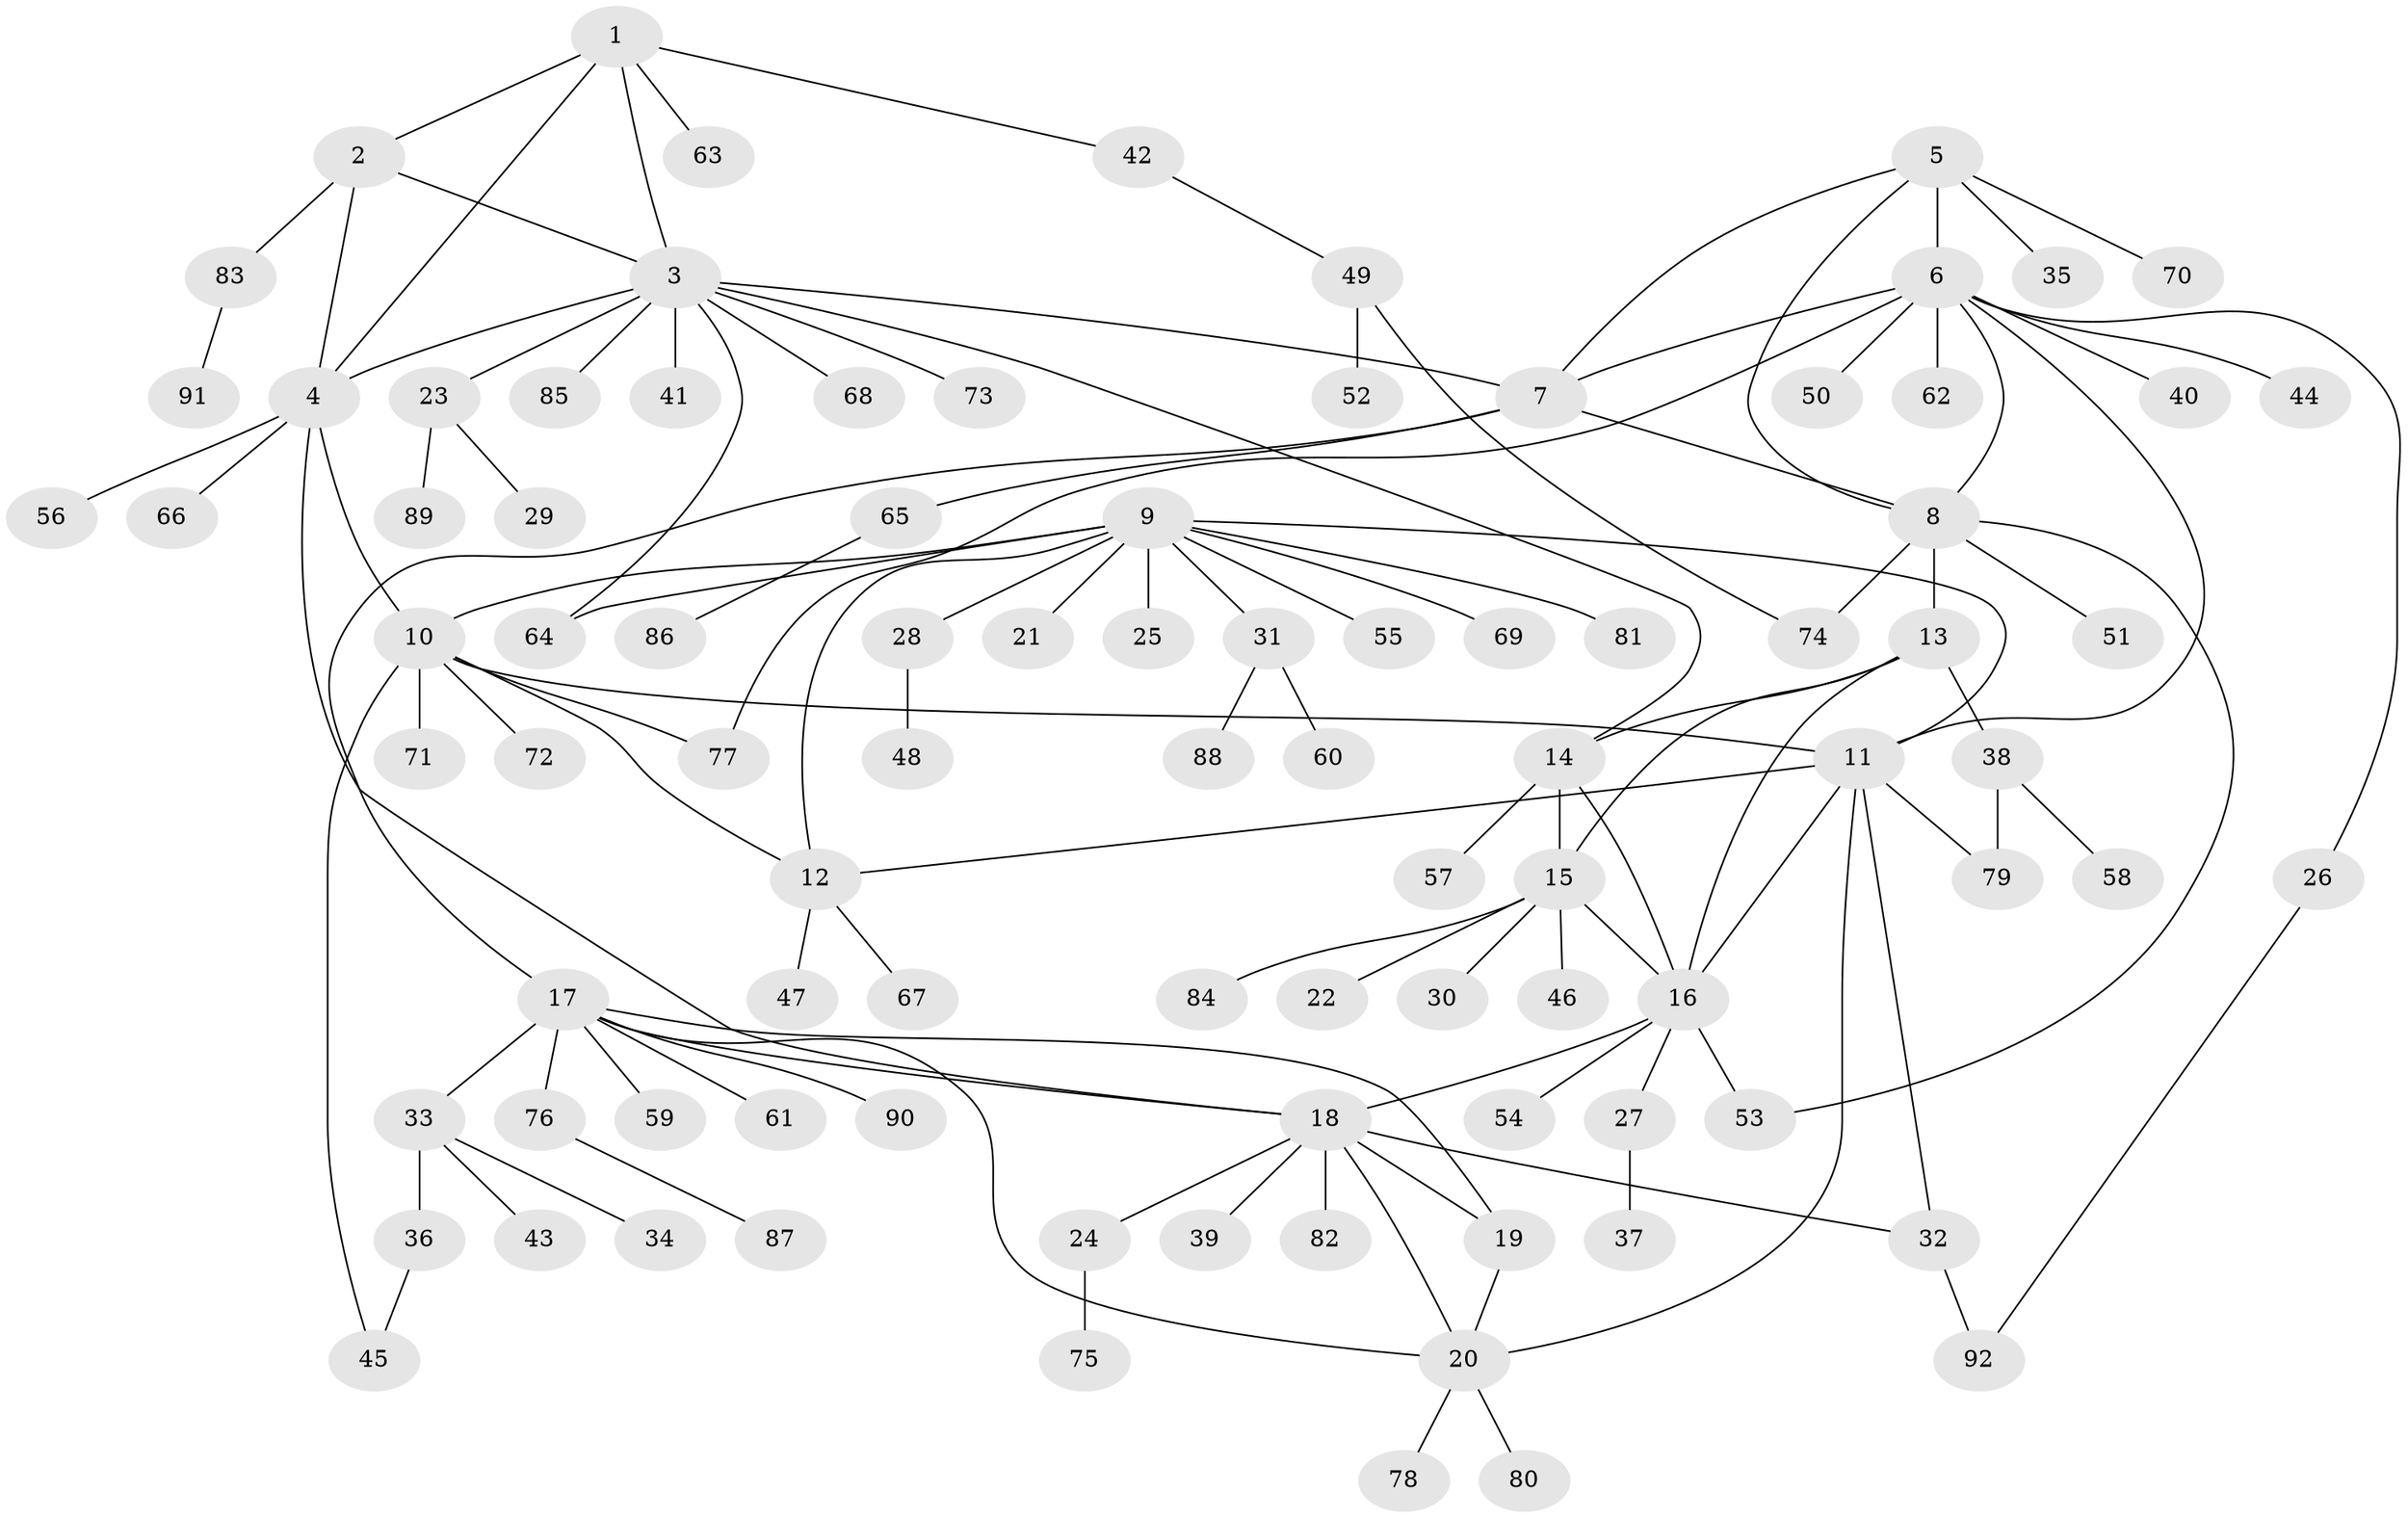 // coarse degree distribution, {4: 0.07142857142857142, 5: 0.14285714285714285, 6: 0.10714285714285714, 8: 0.07142857142857142, 3: 0.10714285714285714, 7: 0.03571428571428571, 2: 0.17857142857142858, 1: 0.2857142857142857}
// Generated by graph-tools (version 1.1) at 2025/52/03/04/25 22:52:14]
// undirected, 92 vertices, 120 edges
graph export_dot {
  node [color=gray90,style=filled];
  1;
  2;
  3;
  4;
  5;
  6;
  7;
  8;
  9;
  10;
  11;
  12;
  13;
  14;
  15;
  16;
  17;
  18;
  19;
  20;
  21;
  22;
  23;
  24;
  25;
  26;
  27;
  28;
  29;
  30;
  31;
  32;
  33;
  34;
  35;
  36;
  37;
  38;
  39;
  40;
  41;
  42;
  43;
  44;
  45;
  46;
  47;
  48;
  49;
  50;
  51;
  52;
  53;
  54;
  55;
  56;
  57;
  58;
  59;
  60;
  61;
  62;
  63;
  64;
  65;
  66;
  67;
  68;
  69;
  70;
  71;
  72;
  73;
  74;
  75;
  76;
  77;
  78;
  79;
  80;
  81;
  82;
  83;
  84;
  85;
  86;
  87;
  88;
  89;
  90;
  91;
  92;
  1 -- 2;
  1 -- 3;
  1 -- 4;
  1 -- 42;
  1 -- 63;
  2 -- 3;
  2 -- 4;
  2 -- 83;
  3 -- 4;
  3 -- 7;
  3 -- 14;
  3 -- 23;
  3 -- 41;
  3 -- 64;
  3 -- 68;
  3 -- 73;
  3 -- 85;
  4 -- 10;
  4 -- 18;
  4 -- 56;
  4 -- 66;
  5 -- 6;
  5 -- 7;
  5 -- 8;
  5 -- 35;
  5 -- 70;
  6 -- 7;
  6 -- 8;
  6 -- 11;
  6 -- 26;
  6 -- 40;
  6 -- 44;
  6 -- 50;
  6 -- 62;
  6 -- 77;
  7 -- 8;
  7 -- 17;
  7 -- 65;
  8 -- 13;
  8 -- 51;
  8 -- 53;
  8 -- 74;
  9 -- 10;
  9 -- 11;
  9 -- 12;
  9 -- 21;
  9 -- 25;
  9 -- 28;
  9 -- 31;
  9 -- 55;
  9 -- 64;
  9 -- 69;
  9 -- 81;
  10 -- 11;
  10 -- 12;
  10 -- 45;
  10 -- 71;
  10 -- 72;
  10 -- 77;
  11 -- 12;
  11 -- 16;
  11 -- 20;
  11 -- 32;
  11 -- 79;
  12 -- 47;
  12 -- 67;
  13 -- 14;
  13 -- 15;
  13 -- 16;
  13 -- 38;
  14 -- 15;
  14 -- 16;
  14 -- 57;
  15 -- 16;
  15 -- 22;
  15 -- 30;
  15 -- 46;
  15 -- 84;
  16 -- 18;
  16 -- 27;
  16 -- 53;
  16 -- 54;
  17 -- 18;
  17 -- 19;
  17 -- 20;
  17 -- 33;
  17 -- 59;
  17 -- 61;
  17 -- 76;
  17 -- 90;
  18 -- 19;
  18 -- 20;
  18 -- 24;
  18 -- 32;
  18 -- 39;
  18 -- 82;
  19 -- 20;
  20 -- 78;
  20 -- 80;
  23 -- 29;
  23 -- 89;
  24 -- 75;
  26 -- 92;
  27 -- 37;
  28 -- 48;
  31 -- 60;
  31 -- 88;
  32 -- 92;
  33 -- 34;
  33 -- 36;
  33 -- 43;
  36 -- 45;
  38 -- 58;
  38 -- 79;
  42 -- 49;
  49 -- 52;
  49 -- 74;
  65 -- 86;
  76 -- 87;
  83 -- 91;
}
